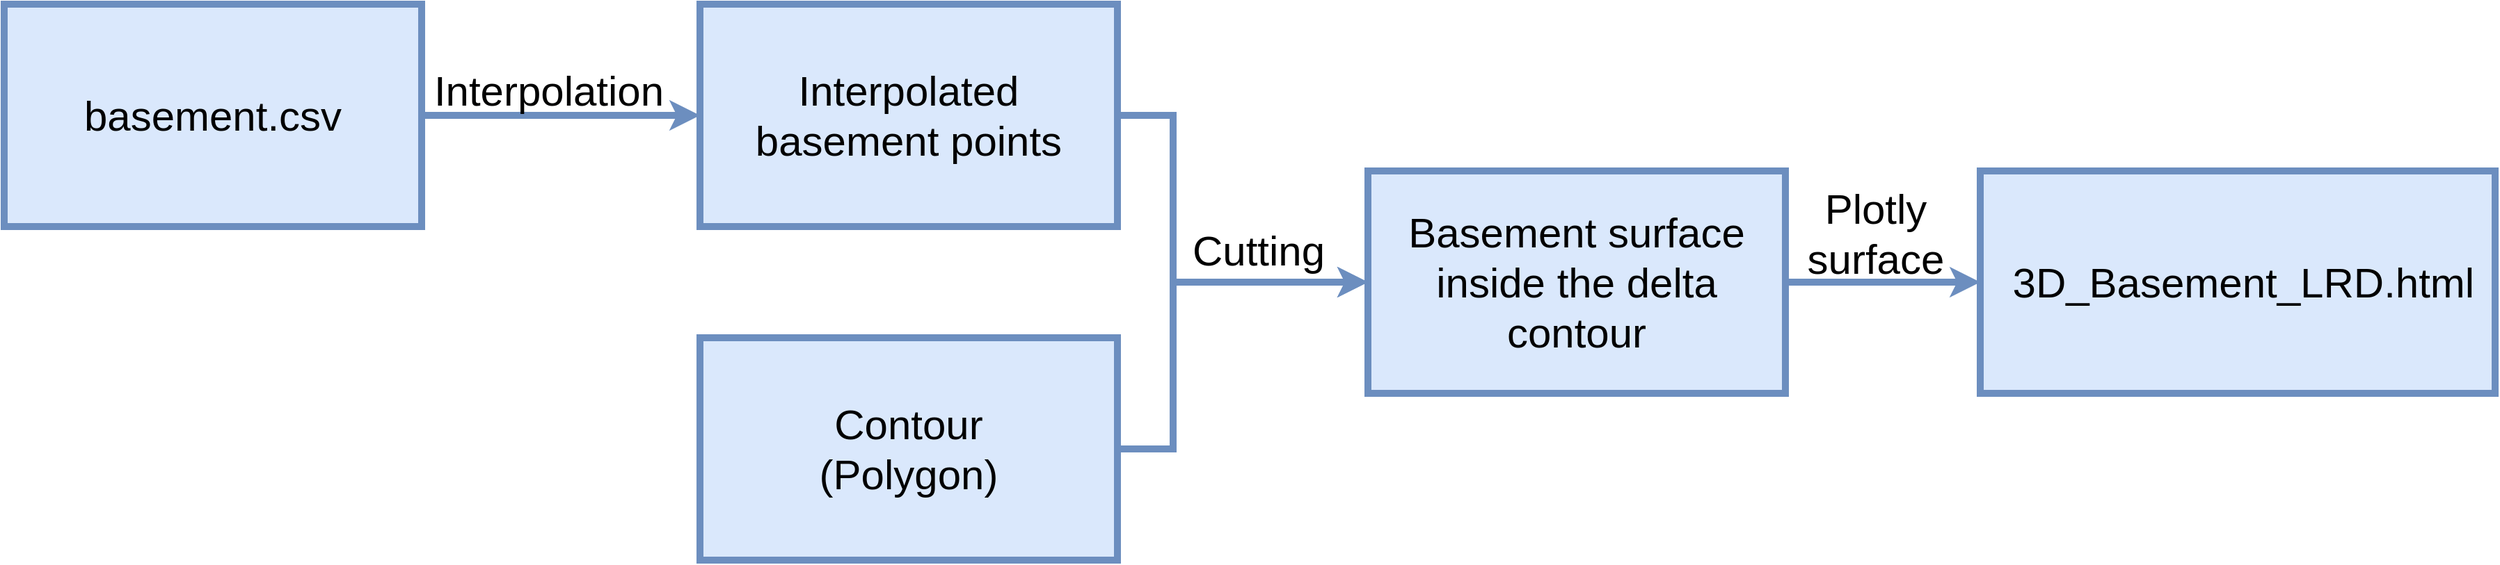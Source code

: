 <mxfile version="18.1.3" type="device"><diagram id="0bjjOGHsQ2b5K5tM8DwL" name="Page-1"><mxGraphModel dx="2447" dy="1503" grid="1" gridSize="10" guides="1" tooltips="1" connect="1" arrows="1" fold="1" page="1" pageScale="1" pageWidth="1600" pageHeight="1200" math="0" shadow="0"><root><mxCell id="0"/><mxCell id="1" parent="0"/><mxCell id="ic70MPUBiZfLkf6WiQzJ-4" style="edgeStyle=orthogonalEdgeStyle;rounded=0;orthogonalLoop=1;jettySize=auto;html=1;exitX=1;exitY=0.5;exitDx=0;exitDy=0;entryX=0;entryY=0.5;entryDx=0;entryDy=0;strokeWidth=5;fillColor=#dae8fc;strokeColor=#6c8ebf;" parent="1" source="NRQtJW78DbEs29Zuit45-1" target="NRQtJW78DbEs29Zuit45-2" edge="1"><mxGeometry relative="1" as="geometry"><Array as="points"><mxPoint x="860" y="240"/><mxPoint x="860" y="360"/></Array></mxGeometry></mxCell><mxCell id="NRQtJW78DbEs29Zuit45-1" value="&lt;div&gt;Interpolated&lt;/div&gt;&lt;div&gt;basement points&lt;/div&gt;" style="rounded=0;whiteSpace=wrap;html=1;fontSize=30;fillColor=#dae8fc;strokeColor=#6c8ebf;strokeWidth=5;" parent="1" vertex="1"><mxGeometry x="520" y="160" width="300" height="160" as="geometry"/></mxCell><mxCell id="xGs3qARLVPL8EpoNPRfp-5" style="edgeStyle=orthogonalEdgeStyle;rounded=0;orthogonalLoop=1;jettySize=auto;html=1;exitX=1;exitY=0.5;exitDx=0;exitDy=0;entryX=0;entryY=0.5;entryDx=0;entryDy=0;fillColor=#dae8fc;strokeColor=#6c8ebf;strokeWidth=5;" parent="1" source="NRQtJW78DbEs29Zuit45-2" target="xGs3qARLVPL8EpoNPRfp-2" edge="1"><mxGeometry relative="1" as="geometry"/></mxCell><mxCell id="NRQtJW78DbEs29Zuit45-2" value="Basement surface inside the delta contour" style="rounded=0;whiteSpace=wrap;html=1;fontSize=30;fillColor=#dae8fc;strokeColor=#6c8ebf;strokeWidth=5;" parent="1" vertex="1"><mxGeometry x="1000" y="280" width="300" height="160" as="geometry"/></mxCell><mxCell id="FMs5hbcMpp9IaMEKYLJX-11" style="edgeStyle=orthogonalEdgeStyle;rounded=0;orthogonalLoop=1;jettySize=auto;html=1;exitX=1;exitY=0.5;exitDx=0;exitDy=0;entryX=0;entryY=0.5;entryDx=0;entryDy=0;strokeWidth=5;fillColor=#dae8fc;strokeColor=#6c8ebf;" parent="1" source="xGs3qARLVPL8EpoNPRfp-1" target="NRQtJW78DbEs29Zuit45-1" edge="1"><mxGeometry relative="1" as="geometry"/></mxCell><mxCell id="xGs3qARLVPL8EpoNPRfp-1" value="basement.csv" style="rounded=0;whiteSpace=wrap;html=1;fontSize=30;fillColor=#dae8fc;strokeColor=#6c8ebf;strokeWidth=5;" parent="1" vertex="1"><mxGeometry x="20" y="160" width="300" height="160" as="geometry"/></mxCell><mxCell id="xGs3qARLVPL8EpoNPRfp-2" value="&amp;nbsp;3D_Basement_LRD.html" style="rounded=0;whiteSpace=wrap;html=1;fontSize=30;fillColor=#dae8fc;strokeColor=#6c8ebf;strokeWidth=5;" parent="1" vertex="1"><mxGeometry x="1440" y="280" width="370" height="160" as="geometry"/></mxCell><mxCell id="xGs3qARLVPL8EpoNPRfp-7" value="Cutting" style="text;html=1;strokeColor=none;fillColor=none;align=center;verticalAlign=middle;whiteSpace=wrap;rounded=0;fontSize=30;" parent="1" vertex="1"><mxGeometry x="828" y="322" width="187" height="30" as="geometry"/></mxCell><mxCell id="xGs3qARLVPL8EpoNPRfp-8" value="&lt;div&gt;Plotly &lt;br&gt;&lt;/div&gt;&lt;div&gt;surface&lt;/div&gt;" style="text;html=1;strokeColor=none;fillColor=none;align=center;verticalAlign=middle;whiteSpace=wrap;rounded=0;fontSize=30;" parent="1" vertex="1"><mxGeometry x="1270" y="290" width="190" height="70" as="geometry"/></mxCell><mxCell id="wzEEJI-buQ5KSQV-zmhL-2" value="Interpolation" style="text;html=1;strokeColor=none;fillColor=none;align=center;verticalAlign=middle;whiteSpace=wrap;rounded=0;fontSize=30;" parent="1" vertex="1"><mxGeometry x="318" y="190" width="187" height="63" as="geometry"/></mxCell><mxCell id="ic70MPUBiZfLkf6WiQzJ-5" style="edgeStyle=orthogonalEdgeStyle;rounded=0;orthogonalLoop=1;jettySize=auto;html=1;exitX=1;exitY=0.5;exitDx=0;exitDy=0;entryX=0;entryY=0.5;entryDx=0;entryDy=0;strokeWidth=5;fillColor=#dae8fc;strokeColor=#6c8ebf;" parent="1" source="FMs5hbcMpp9IaMEKYLJX-1" target="NRQtJW78DbEs29Zuit45-2" edge="1"><mxGeometry relative="1" as="geometry"><Array as="points"><mxPoint x="860" y="480"/><mxPoint x="860" y="360"/></Array></mxGeometry></mxCell><mxCell id="FMs5hbcMpp9IaMEKYLJX-1" value="&lt;div&gt;Contour&lt;/div&gt;&lt;div&gt;(Polygon)&lt;br&gt;&lt;/div&gt;" style="rounded=0;whiteSpace=wrap;html=1;fontSize=30;fillColor=#dae8fc;strokeColor=#6c8ebf;strokeWidth=5;" parent="1" vertex="1"><mxGeometry x="520" y="400" width="300" height="160" as="geometry"/></mxCell></root></mxGraphModel></diagram></mxfile>